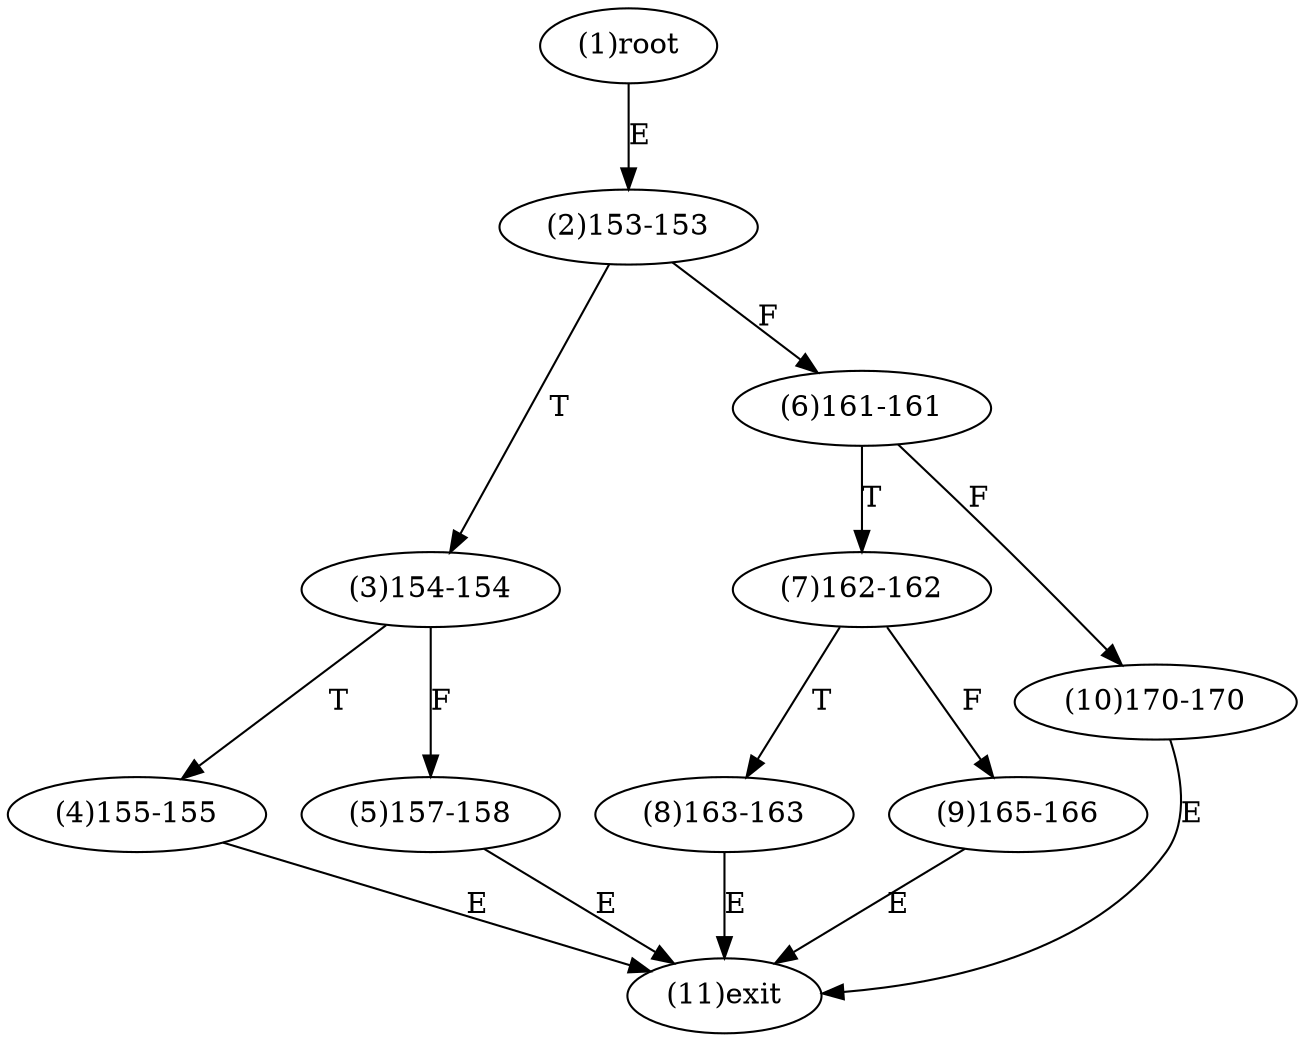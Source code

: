 digraph "" { 
1[ label="(1)root"];
2[ label="(2)153-153"];
3[ label="(3)154-154"];
4[ label="(4)155-155"];
5[ label="(5)157-158"];
6[ label="(6)161-161"];
7[ label="(7)162-162"];
8[ label="(8)163-163"];
9[ label="(9)165-166"];
10[ label="(10)170-170"];
11[ label="(11)exit"];
1->2[ label="E"];
2->6[ label="F"];
2->3[ label="T"];
3->5[ label="F"];
3->4[ label="T"];
4->11[ label="E"];
5->11[ label="E"];
6->10[ label="F"];
6->7[ label="T"];
7->9[ label="F"];
7->8[ label="T"];
8->11[ label="E"];
9->11[ label="E"];
10->11[ label="E"];
}